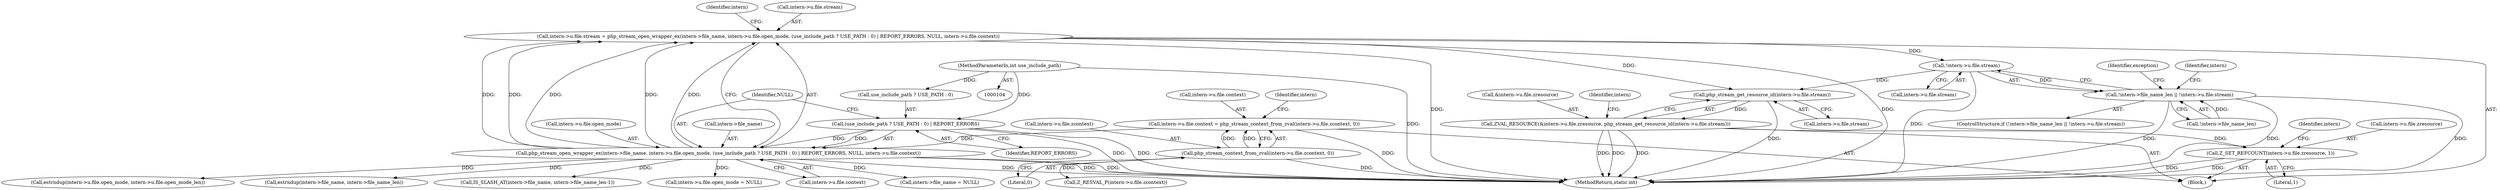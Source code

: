 digraph "0_php-src_7245bff300d3fa8bacbef7897ff080a6f1c23eba?w=1_48@API" {
"1000152" [label="(Call,intern->u.file.stream = php_stream_open_wrapper_ex(intern->file_name, intern->u.file.open_mode, (use_include_path ? USE_PATH : 0) | REPORT_ERRORS, NULL, intern->u.file.context))"];
"1000160" [label="(Call,php_stream_open_wrapper_ex(intern->file_name, intern->u.file.open_mode, (use_include_path ? USE_PATH : 0) | REPORT_ERRORS, NULL, intern->u.file.context))"];
"1000171" [label="(Call,(use_include_path ? USE_PATH : 0) | REPORT_ERRORS)"];
"1000106" [label="(MethodParameterIn,int use_include_path)"];
"1000135" [label="(Call,intern->u.file.context = php_stream_context_from_zval(intern->u.file.zcontext, 0))"];
"1000143" [label="(Call,php_stream_context_from_zval(intern->u.file.zcontext, 0))"];
"1000191" [label="(Call,!intern->u.file.stream)"];
"1000186" [label="(Call,!intern->file_name_len || !intern->u.file.stream)"];
"1000328" [label="(Call,php_stream_get_resource_id(intern->u.file.stream))"];
"1000319" [label="(Call,ZVAL_RESOURCE(&intern->u.file.zresource, php_stream_get_resource_id(intern->u.file.stream)))"];
"1000336" [label="(Call,Z_SET_REFCOUNT(intern->u.file.zresource, 1))"];
"1000143" [label="(Call,php_stream_context_from_zval(intern->u.file.zcontext, 0))"];
"1000161" [label="(Call,intern->file_name)"];
"1000177" [label="(Identifier,NULL)"];
"1000336" [label="(Call,Z_SET_REFCOUNT(intern->u.file.zresource, 1))"];
"1000192" [label="(Call,intern->u.file.stream)"];
"1000289" [label="(Call,estrndup(intern->file_name, intern->file_name_len))"];
"1000156" [label="(Identifier,intern)"];
"1000226" [label="(Identifier,intern)"];
"1000329" [label="(Call,intern->u.file.stream)"];
"1000186" [label="(Call,!intern->file_name_len || !intern->u.file.stream)"];
"1000203" [label="(Identifier,exception)"];
"1000152" [label="(Call,intern->u.file.stream = php_stream_open_wrapper_ex(intern->file_name, intern->u.file.open_mode, (use_include_path ? USE_PATH : 0) | REPORT_ERRORS, NULL, intern->u.file.context))"];
"1000247" [label="(Call,IS_SLASH_AT(intern->file_name, intern->file_name_len-1))"];
"1000164" [label="(Call,intern->u.file.open_mode)"];
"1000337" [label="(Call,intern->u.file.zresource)"];
"1000191" [label="(Call,!intern->u.file.stream)"];
"1000187" [label="(Call,!intern->file_name_len)"];
"1000211" [label="(Call,intern->u.file.open_mode = NULL)"];
"1000171" [label="(Call,(use_include_path ? USE_PATH : 0) | REPORT_ERRORS)"];
"1000344" [label="(Literal,1)"];
"1000108" [label="(Block,)"];
"1000178" [label="(Call,intern->u.file.context)"];
"1000144" [label="(Call,intern->u.file.zcontext)"];
"1000328" [label="(Call,php_stream_get_resource_id(intern->u.file.stream))"];
"1000189" [label="(Identifier,intern)"];
"1000176" [label="(Identifier,REPORT_ERRORS)"];
"1000135" [label="(Call,intern->u.file.context = php_stream_context_from_zval(intern->u.file.zcontext, 0))"];
"1000106" [label="(MethodParameterIn,int use_include_path)"];
"1000206" [label="(Call,intern->file_name = NULL)"];
"1000319" [label="(Call,ZVAL_RESOURCE(&intern->u.file.zresource, php_stream_get_resource_id(intern->u.file.stream)))"];
"1000349" [label="(Identifier,intern)"];
"1000153" [label="(Call,intern->u.file.stream)"];
"1000232" [label="(Call,Z_RESVAL_P(intern->u.file.zcontext))"];
"1000304" [label="(Call,estrndup(intern->u.file.open_mode, intern->u.file.open_mode_len))"];
"1000340" [label="(Identifier,intern)"];
"1000396" [label="(MethodReturn,static int)"];
"1000172" [label="(Call,use_include_path ? USE_PATH : 0)"];
"1000160" [label="(Call,php_stream_open_wrapper_ex(intern->file_name, intern->u.file.open_mode, (use_include_path ? USE_PATH : 0) | REPORT_ERRORS, NULL, intern->u.file.context))"];
"1000185" [label="(ControlStructure,if (!intern->file_name_len || !intern->u.file.stream))"];
"1000151" [label="(Literal,0)"];
"1000320" [label="(Call,&intern->u.file.zresource)"];
"1000136" [label="(Call,intern->u.file.context)"];
"1000152" -> "1000108"  [label="AST: "];
"1000152" -> "1000160"  [label="CFG: "];
"1000153" -> "1000152"  [label="AST: "];
"1000160" -> "1000152"  [label="AST: "];
"1000189" -> "1000152"  [label="CFG: "];
"1000152" -> "1000396"  [label="DDG: "];
"1000152" -> "1000396"  [label="DDG: "];
"1000160" -> "1000152"  [label="DDG: "];
"1000160" -> "1000152"  [label="DDG: "];
"1000160" -> "1000152"  [label="DDG: "];
"1000160" -> "1000152"  [label="DDG: "];
"1000160" -> "1000152"  [label="DDG: "];
"1000152" -> "1000191"  [label="DDG: "];
"1000152" -> "1000328"  [label="DDG: "];
"1000160" -> "1000178"  [label="CFG: "];
"1000161" -> "1000160"  [label="AST: "];
"1000164" -> "1000160"  [label="AST: "];
"1000171" -> "1000160"  [label="AST: "];
"1000177" -> "1000160"  [label="AST: "];
"1000178" -> "1000160"  [label="AST: "];
"1000160" -> "1000396"  [label="DDG: "];
"1000160" -> "1000396"  [label="DDG: "];
"1000160" -> "1000396"  [label="DDG: "];
"1000171" -> "1000160"  [label="DDG: "];
"1000171" -> "1000160"  [label="DDG: "];
"1000135" -> "1000160"  [label="DDG: "];
"1000160" -> "1000206"  [label="DDG: "];
"1000160" -> "1000211"  [label="DDG: "];
"1000160" -> "1000247"  [label="DDG: "];
"1000160" -> "1000289"  [label="DDG: "];
"1000160" -> "1000304"  [label="DDG: "];
"1000171" -> "1000176"  [label="CFG: "];
"1000172" -> "1000171"  [label="AST: "];
"1000176" -> "1000171"  [label="AST: "];
"1000177" -> "1000171"  [label="CFG: "];
"1000171" -> "1000396"  [label="DDG: "];
"1000171" -> "1000396"  [label="DDG: "];
"1000106" -> "1000171"  [label="DDG: "];
"1000106" -> "1000104"  [label="AST: "];
"1000106" -> "1000396"  [label="DDG: "];
"1000106" -> "1000172"  [label="DDG: "];
"1000135" -> "1000108"  [label="AST: "];
"1000135" -> "1000143"  [label="CFG: "];
"1000136" -> "1000135"  [label="AST: "];
"1000143" -> "1000135"  [label="AST: "];
"1000156" -> "1000135"  [label="CFG: "];
"1000135" -> "1000396"  [label="DDG: "];
"1000143" -> "1000135"  [label="DDG: "];
"1000143" -> "1000135"  [label="DDG: "];
"1000143" -> "1000151"  [label="CFG: "];
"1000144" -> "1000143"  [label="AST: "];
"1000151" -> "1000143"  [label="AST: "];
"1000143" -> "1000396"  [label="DDG: "];
"1000143" -> "1000232"  [label="DDG: "];
"1000191" -> "1000186"  [label="AST: "];
"1000191" -> "1000192"  [label="CFG: "];
"1000192" -> "1000191"  [label="AST: "];
"1000186" -> "1000191"  [label="CFG: "];
"1000191" -> "1000396"  [label="DDG: "];
"1000191" -> "1000186"  [label="DDG: "];
"1000191" -> "1000328"  [label="DDG: "];
"1000186" -> "1000185"  [label="AST: "];
"1000186" -> "1000187"  [label="CFG: "];
"1000187" -> "1000186"  [label="AST: "];
"1000203" -> "1000186"  [label="CFG: "];
"1000226" -> "1000186"  [label="CFG: "];
"1000186" -> "1000396"  [label="DDG: "];
"1000186" -> "1000396"  [label="DDG: "];
"1000186" -> "1000396"  [label="DDG: "];
"1000187" -> "1000186"  [label="DDG: "];
"1000328" -> "1000319"  [label="AST: "];
"1000328" -> "1000329"  [label="CFG: "];
"1000329" -> "1000328"  [label="AST: "];
"1000319" -> "1000328"  [label="CFG: "];
"1000328" -> "1000396"  [label="DDG: "];
"1000328" -> "1000319"  [label="DDG: "];
"1000319" -> "1000108"  [label="AST: "];
"1000320" -> "1000319"  [label="AST: "];
"1000340" -> "1000319"  [label="CFG: "];
"1000319" -> "1000396"  [label="DDG: "];
"1000319" -> "1000396"  [label="DDG: "];
"1000319" -> "1000396"  [label="DDG: "];
"1000319" -> "1000336"  [label="DDG: "];
"1000336" -> "1000108"  [label="AST: "];
"1000336" -> "1000344"  [label="CFG: "];
"1000337" -> "1000336"  [label="AST: "];
"1000344" -> "1000336"  [label="AST: "];
"1000349" -> "1000336"  [label="CFG: "];
"1000336" -> "1000396"  [label="DDG: "];
"1000336" -> "1000396"  [label="DDG: "];
}
